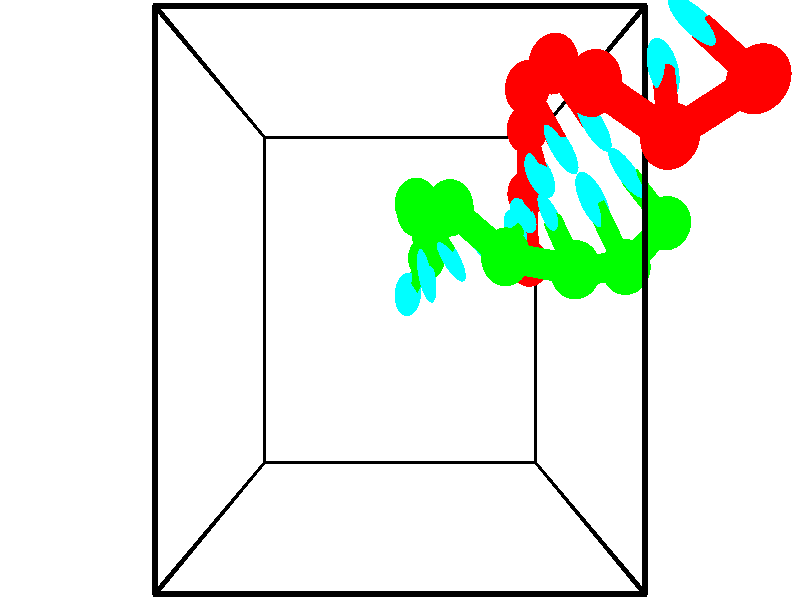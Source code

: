 // switches for output
#declare DRAW_BASES = 1; // possible values are 0, 1; only relevant for DNA ribbons
#declare DRAW_BASES_TYPE = 3; // possible values are 1, 2, 3; only relevant for DNA ribbons
#declare DRAW_FOG = 0; // set to 1 to enable fog

#include "colors.inc"

#include "transforms.inc"
background { rgb <1, 1, 1>}

#default {
   normal{
       ripples 0.25
       frequency 0.20
       turbulence 0.2
       lambda 5
   }
	finish {
		phong 0.1
		phong_size 40.
	}
}

// original window dimensions: 1024x640


// camera settings

camera {
	sky <-0, 1, 0>
	up <-0, 1, 0>
	right 1.6 * <1, 0, 0>
	location <2.5, 2.5, 11.1562>
	look_at <2.5, 2.5, 2.5>
	direction <0, 0, -8.6562>
	angle 67.0682
}


# declare cpy_camera_pos = <2.5, 2.5, 11.1562>;
# if (DRAW_FOG = 1)
fog {
	fog_type 2
	up vnormalize(cpy_camera_pos)
	color rgbt<1,1,1,0.3>
	distance 1e-5
	fog_alt 3e-3
	fog_offset 4
}
# end


// LIGHTS

# declare lum = 6;
global_settings {
	ambient_light rgb lum * <0.05, 0.05, 0.05>
	max_trace_level 15
}# declare cpy_direct_light_amount = 0.25;
light_source
{	1000 * <-1, -1, 1>,
	rgb lum * cpy_direct_light_amount
	parallel
}

light_source
{	1000 * <1, 1, -1>,
	rgb lum * cpy_direct_light_amount
	parallel
}

// strand 0

// nucleotide -1

// particle -1
sphere {
	<5.661334, 4.124754, 5.823730> 0.250000
	pigment { color rgbt <1,0,0,0> }
	no_shadow
}
cylinder {
	<5.394310, 4.405928, 5.725548>,  <5.234096, 4.574632, 5.666639>, 0.100000
	pigment { color rgbt <1,0,0,0> }
	no_shadow
}
cylinder {
	<5.394310, 4.405928, 5.725548>,  <5.661334, 4.124754, 5.823730>, 0.100000
	pigment { color rgbt <1,0,0,0> }
	no_shadow
}

// particle -1
sphere {
	<5.394310, 4.405928, 5.725548> 0.100000
	pigment { color rgbt <1,0,0,0> }
	no_shadow
}
sphere {
	0, 1
	scale<0.080000,0.200000,0.300000>
	matrix <-0.382563, -0.606647, -0.696868,
		-0.638758, -0.371297, 0.673889,
		-0.667558, 0.702935, -0.245456,
		5.194042, 4.616808, 5.651912>
	pigment { color rgbt <0,1,1,0> }
	no_shadow
}
cylinder {
	<4.959016, 3.742498, 5.652768>,  <5.661334, 4.124754, 5.823730>, 0.130000
	pigment { color rgbt <1,0,0,0> }
	no_shadow
}

// nucleotide -1

// particle -1
sphere {
	<4.959016, 3.742498, 5.652768> 0.250000
	pigment { color rgbt <1,0,0,0> }
	no_shadow
}
cylinder {
	<5.002594, 4.097990, 5.474649>,  <5.028741, 4.311285, 5.367778>, 0.100000
	pigment { color rgbt <1,0,0,0> }
	no_shadow
}
cylinder {
	<5.002594, 4.097990, 5.474649>,  <4.959016, 3.742498, 5.652768>, 0.100000
	pigment { color rgbt <1,0,0,0> }
	no_shadow
}

// particle -1
sphere {
	<5.002594, 4.097990, 5.474649> 0.100000
	pigment { color rgbt <1,0,0,0> }
	no_shadow
}
sphere {
	0, 1
	scale<0.080000,0.200000,0.300000>
	matrix <-0.464945, -0.350383, -0.813055,
		-0.878611, 0.295617, 0.375038,
		0.108946, 0.888731, -0.445296,
		5.035278, 4.364609, 5.341061>
	pigment { color rgbt <0,1,1,0> }
	no_shadow
}
cylinder {
	<4.283586, 4.168186, 5.580452>,  <4.959016, 3.742498, 5.652768>, 0.130000
	pigment { color rgbt <1,0,0,0> }
	no_shadow
}

// nucleotide -1

// particle -1
sphere {
	<4.283586, 4.168186, 5.580452> 0.250000
	pigment { color rgbt <1,0,0,0> }
	no_shadow
}
cylinder {
	<4.554815, 4.169493, 5.286457>,  <4.717553, 4.170277, 5.110060>, 0.100000
	pigment { color rgbt <1,0,0,0> }
	no_shadow
}
cylinder {
	<4.554815, 4.169493, 5.286457>,  <4.283586, 4.168186, 5.580452>, 0.100000
	pigment { color rgbt <1,0,0,0> }
	no_shadow
}

// particle -1
sphere {
	<4.554815, 4.169493, 5.286457> 0.100000
	pigment { color rgbt <1,0,0,0> }
	no_shadow
}
sphere {
	0, 1
	scale<0.080000,0.200000,0.300000>
	matrix <-0.676797, -0.387210, -0.626110,
		-0.286640, 0.921986, -0.260346,
		0.678073, 0.003266, -0.734987,
		4.758237, 4.170473, 5.065961>
	pigment { color rgbt <0,1,1,0> }
	no_shadow
}
cylinder {
	<4.064967, 4.510106, 4.987272>,  <4.283586, 4.168186, 5.580452>, 0.130000
	pigment { color rgbt <1,0,0,0> }
	no_shadow
}

// nucleotide -1

// particle -1
sphere {
	<4.064967, 4.510106, 4.987272> 0.250000
	pigment { color rgbt <1,0,0,0> }
	no_shadow
}
cylinder {
	<4.340084, 4.244917, 4.869013>,  <4.505154, 4.085803, 4.798057>, 0.100000
	pigment { color rgbt <1,0,0,0> }
	no_shadow
}
cylinder {
	<4.340084, 4.244917, 4.869013>,  <4.064967, 4.510106, 4.987272>, 0.100000
	pigment { color rgbt <1,0,0,0> }
	no_shadow
}

// particle -1
sphere {
	<4.340084, 4.244917, 4.869013> 0.100000
	pigment { color rgbt <1,0,0,0> }
	no_shadow
}
sphere {
	0, 1
	scale<0.080000,0.200000,0.300000>
	matrix <-0.667044, -0.416567, -0.617676,
		0.286346, 0.622044, -0.728744,
		0.687792, -0.662974, -0.295648,
		4.546422, 4.046025, 4.780318>
	pigment { color rgbt <0,1,1,0> }
	no_shadow
}
cylinder {
	<3.943875, 4.507189, 4.308662>,  <4.064967, 4.510106, 4.987272>, 0.130000
	pigment { color rgbt <1,0,0,0> }
	no_shadow
}

// nucleotide -1

// particle -1
sphere {
	<3.943875, 4.507189, 4.308662> 0.250000
	pigment { color rgbt <1,0,0,0> }
	no_shadow
}
cylinder {
	<4.142620, 4.168341, 4.384045>,  <4.261867, 3.965032, 4.429274>, 0.100000
	pigment { color rgbt <1,0,0,0> }
	no_shadow
}
cylinder {
	<4.142620, 4.168341, 4.384045>,  <3.943875, 4.507189, 4.308662>, 0.100000
	pigment { color rgbt <1,0,0,0> }
	no_shadow
}

// particle -1
sphere {
	<4.142620, 4.168341, 4.384045> 0.100000
	pigment { color rgbt <1,0,0,0> }
	no_shadow
}
sphere {
	0, 1
	scale<0.080000,0.200000,0.300000>
	matrix <-0.603633, -0.493373, -0.626267,
		0.623502, 0.197410, -0.756488,
		0.496862, -0.847120, 0.188456,
		4.291678, 3.914205, 4.440581>
	pigment { color rgbt <0,1,1,0> }
	no_shadow
}
cylinder {
	<4.069302, 4.258358, 3.723560>,  <3.943875, 4.507189, 4.308662>, 0.130000
	pigment { color rgbt <1,0,0,0> }
	no_shadow
}

// nucleotide -1

// particle -1
sphere {
	<4.069302, 4.258358, 3.723560> 0.250000
	pigment { color rgbt <1,0,0,0> }
	no_shadow
}
cylinder {
	<4.098454, 3.945150, 3.970646>,  <4.115945, 3.757226, 4.118897>, 0.100000
	pigment { color rgbt <1,0,0,0> }
	no_shadow
}
cylinder {
	<4.098454, 3.945150, 3.970646>,  <4.069302, 4.258358, 3.723560>, 0.100000
	pigment { color rgbt <1,0,0,0> }
	no_shadow
}

// particle -1
sphere {
	<4.098454, 3.945150, 3.970646> 0.100000
	pigment { color rgbt <1,0,0,0> }
	no_shadow
}
sphere {
	0, 1
	scale<0.080000,0.200000,0.300000>
	matrix <-0.455676, -0.577079, -0.677746,
		0.887157, -0.232084, -0.398860,
		0.072880, -0.783018, 0.617715,
		4.120317, 3.710245, 4.155961>
	pigment { color rgbt <0,1,1,0> }
	no_shadow
}
cylinder {
	<4.153383, 3.660264, 3.294312>,  <4.069302, 4.258358, 3.723560>, 0.130000
	pigment { color rgbt <1,0,0,0> }
	no_shadow
}

// nucleotide -1

// particle -1
sphere {
	<4.153383, 3.660264, 3.294312> 0.250000
	pigment { color rgbt <1,0,0,0> }
	no_shadow
}
cylinder {
	<4.056305, 3.481997, 3.638981>,  <3.998058, 3.375036, 3.845782>, 0.100000
	pigment { color rgbt <1,0,0,0> }
	no_shadow
}
cylinder {
	<4.056305, 3.481997, 3.638981>,  <4.153383, 3.660264, 3.294312>, 0.100000
	pigment { color rgbt <1,0,0,0> }
	no_shadow
}

// particle -1
sphere {
	<4.056305, 3.481997, 3.638981> 0.100000
	pigment { color rgbt <1,0,0,0> }
	no_shadow
}
sphere {
	0, 1
	scale<0.080000,0.200000,0.300000>
	matrix <-0.601628, -0.627640, -0.494077,
		0.761014, -0.638317, -0.115801,
		-0.242696, -0.445668, 0.861672,
		3.983496, 3.348296, 3.897482>
	pigment { color rgbt <0,1,1,0> }
	no_shadow
}
cylinder {
	<4.202891, 2.894794, 3.203932>,  <4.153383, 3.660264, 3.294312>, 0.130000
	pigment { color rgbt <1,0,0,0> }
	no_shadow
}

// nucleotide -1

// particle -1
sphere {
	<4.202891, 2.894794, 3.203932> 0.250000
	pigment { color rgbt <1,0,0,0> }
	no_shadow
}
cylinder {
	<3.955332, 2.936991, 3.515274>,  <3.806796, 2.962309, 3.702079>, 0.100000
	pigment { color rgbt <1,0,0,0> }
	no_shadow
}
cylinder {
	<3.955332, 2.936991, 3.515274>,  <4.202891, 2.894794, 3.203932>, 0.100000
	pigment { color rgbt <1,0,0,0> }
	no_shadow
}

// particle -1
sphere {
	<3.955332, 2.936991, 3.515274> 0.100000
	pigment { color rgbt <1,0,0,0> }
	no_shadow
}
sphere {
	0, 1
	scale<0.080000,0.200000,0.300000>
	matrix <-0.683234, -0.561168, -0.467207,
		0.387501, -0.820952, 0.419382,
		-0.618898, 0.105493, 0.778355,
		3.769662, 2.968638, 3.748780>
	pigment { color rgbt <0,1,1,0> }
	no_shadow
}
// strand 1

// nucleotide -1

// particle -1
sphere {
	<2.859294, 2.972300, 2.947925> 0.250000
	pigment { color rgbt <0,1,0,0> }
	no_shadow
}
cylinder {
	<2.712978, 2.738873, 3.237930>,  <2.625189, 2.598816, 3.411933>, 0.100000
	pigment { color rgbt <0,1,0,0> }
	no_shadow
}
cylinder {
	<2.712978, 2.738873, 3.237930>,  <2.859294, 2.972300, 2.947925>, 0.100000
	pigment { color rgbt <0,1,0,0> }
	no_shadow
}

// particle -1
sphere {
	<2.712978, 2.738873, 3.237930> 0.100000
	pigment { color rgbt <0,1,0,0> }
	no_shadow
}
sphere {
	0, 1
	scale<0.080000,0.200000,0.300000>
	matrix <0.726892, 0.307358, 0.614133,
		-0.581228, 0.751650, 0.311764,
		-0.365790, -0.583570, 0.725013,
		2.603241, 2.563802, 3.455434>
	pigment { color rgbt <0,1,1,0> }
	no_shadow
}
cylinder {
	<2.713204, 3.417485, 3.510189>,  <2.859294, 2.972300, 2.947925>, 0.130000
	pigment { color rgbt <0,1,0,0> }
	no_shadow
}

// nucleotide -1

// particle -1
sphere {
	<2.713204, 3.417485, 3.510189> 0.250000
	pigment { color rgbt <0,1,0,0> }
	no_shadow
}
cylinder {
	<2.780060, 3.040885, 3.627246>,  <2.820173, 2.814925, 3.697480>, 0.100000
	pigment { color rgbt <0,1,0,0> }
	no_shadow
}
cylinder {
	<2.780060, 3.040885, 3.627246>,  <2.713204, 3.417485, 3.510189>, 0.100000
	pigment { color rgbt <0,1,0,0> }
	no_shadow
}

// particle -1
sphere {
	<2.780060, 3.040885, 3.627246> 0.100000
	pigment { color rgbt <0,1,0,0> }
	no_shadow
}
sphere {
	0, 1
	scale<0.080000,0.200000,0.300000>
	matrix <0.885252, 0.273978, 0.375852,
		-0.434043, 0.196242, 0.879258,
		0.167140, -0.941501, 0.292642,
		2.830202, 2.758435, 3.715039>
	pigment { color rgbt <0,1,1,0> }
	no_shadow
}
cylinder {
	<2.688363, 3.425961, 4.176051>,  <2.713204, 3.417485, 3.510189>, 0.130000
	pigment { color rgbt <0,1,0,0> }
	no_shadow
}

// nucleotide -1

// particle -1
sphere {
	<2.688363, 3.425961, 4.176051> 0.250000
	pigment { color rgbt <0,1,0,0> }
	no_shadow
}
cylinder {
	<2.927605, 3.139466, 4.032232>,  <3.071150, 2.967569, 3.945941>, 0.100000
	pigment { color rgbt <0,1,0,0> }
	no_shadow
}
cylinder {
	<2.927605, 3.139466, 4.032232>,  <2.688363, 3.425961, 4.176051>, 0.100000
	pigment { color rgbt <0,1,0,0> }
	no_shadow
}

// particle -1
sphere {
	<2.927605, 3.139466, 4.032232> 0.100000
	pigment { color rgbt <0,1,0,0> }
	no_shadow
}
sphere {
	0, 1
	scale<0.080000,0.200000,0.300000>
	matrix <0.793082, 0.464433, 0.394111,
		-0.115292, -0.520869, 0.845815,
		0.598105, -0.716238, -0.359547,
		3.107036, 2.924595, 3.924368>
	pigment { color rgbt <0,1,1,0> }
	no_shadow
}
cylinder {
	<3.023542, 3.308144, 4.798225>,  <2.688363, 3.425961, 4.176051>, 0.130000
	pigment { color rgbt <0,1,0,0> }
	no_shadow
}

// nucleotide -1

// particle -1
sphere {
	<3.023542, 3.308144, 4.798225> 0.250000
	pigment { color rgbt <0,1,0,0> }
	no_shadow
}
cylinder {
	<3.243877, 3.183268, 4.488615>,  <3.376079, 3.108342, 4.302849>, 0.100000
	pigment { color rgbt <0,1,0,0> }
	no_shadow
}
cylinder {
	<3.243877, 3.183268, 4.488615>,  <3.023542, 3.308144, 4.798225>, 0.100000
	pigment { color rgbt <0,1,0,0> }
	no_shadow
}

// particle -1
sphere {
	<3.243877, 3.183268, 4.488615> 0.100000
	pigment { color rgbt <0,1,0,0> }
	no_shadow
}
sphere {
	0, 1
	scale<0.080000,0.200000,0.300000>
	matrix <0.817584, 0.388220, 0.425256,
		0.167730, -0.867077, 0.469089,
		0.550839, -0.312191, -0.774024,
		3.409129, 3.089610, 4.256408>
	pigment { color rgbt <0,1,1,0> }
	no_shadow
}
cylinder {
	<3.579367, 2.866688, 4.989249>,  <3.023542, 3.308144, 4.798225>, 0.130000
	pigment { color rgbt <0,1,0,0> }
	no_shadow
}

// nucleotide -1

// particle -1
sphere {
	<3.579367, 2.866688, 4.989249> 0.250000
	pigment { color rgbt <0,1,0,0> }
	no_shadow
}
cylinder {
	<3.702682, 3.027781, 4.644514>,  <3.776672, 3.124436, 4.437673>, 0.100000
	pigment { color rgbt <0,1,0,0> }
	no_shadow
}
cylinder {
	<3.702682, 3.027781, 4.644514>,  <3.579367, 2.866688, 4.989249>, 0.100000
	pigment { color rgbt <0,1,0,0> }
	no_shadow
}

// particle -1
sphere {
	<3.702682, 3.027781, 4.644514> 0.100000
	pigment { color rgbt <0,1,0,0> }
	no_shadow
}
sphere {
	0, 1
	scale<0.080000,0.200000,0.300000>
	matrix <0.774516, 0.419762, 0.473206,
		0.552343, -0.813392, -0.182515,
		0.308289, 0.402732, -0.861838,
		3.795169, 3.148600, 4.385962>
	pigment { color rgbt <0,1,1,0> }
	no_shadow
}
cylinder {
	<4.277303, 2.755064, 5.032563>,  <3.579367, 2.866688, 4.989249>, 0.130000
	pigment { color rgbt <0,1,0,0> }
	no_shadow
}

// nucleotide -1

// particle -1
sphere {
	<4.277303, 2.755064, 5.032563> 0.250000
	pigment { color rgbt <0,1,0,0> }
	no_shadow
}
cylinder {
	<4.207455, 3.037957, 4.758533>,  <4.165546, 3.207693, 4.594114>, 0.100000
	pigment { color rgbt <0,1,0,0> }
	no_shadow
}
cylinder {
	<4.207455, 3.037957, 4.758533>,  <4.277303, 2.755064, 5.032563>, 0.100000
	pigment { color rgbt <0,1,0,0> }
	no_shadow
}

// particle -1
sphere {
	<4.207455, 3.037957, 4.758533> 0.100000
	pigment { color rgbt <0,1,0,0> }
	no_shadow
}
sphere {
	0, 1
	scale<0.080000,0.200000,0.300000>
	matrix <0.778332, 0.525295, 0.343895,
		0.603081, -0.473165, -0.642190,
		-0.174620, 0.707234, -0.685075,
		4.155069, 3.250127, 4.553010>
	pigment { color rgbt <0,1,1,0> }
	no_shadow
}
cylinder {
	<4.929322, 2.794945, 4.654700>,  <4.277303, 2.755064, 5.032563>, 0.130000
	pigment { color rgbt <0,1,0,0> }
	no_shadow
}

// nucleotide -1

// particle -1
sphere {
	<4.929322, 2.794945, 4.654700> 0.250000
	pigment { color rgbt <0,1,0,0> }
	no_shadow
}
cylinder {
	<4.750961, 3.146527, 4.587046>,  <4.643945, 3.357477, 4.546453>, 0.100000
	pigment { color rgbt <0,1,0,0> }
	no_shadow
}
cylinder {
	<4.750961, 3.146527, 4.587046>,  <4.929322, 2.794945, 4.654700>, 0.100000
	pigment { color rgbt <0,1,0,0> }
	no_shadow
}

// particle -1
sphere {
	<4.750961, 3.146527, 4.587046> 0.100000
	pigment { color rgbt <0,1,0,0> }
	no_shadow
}
sphere {
	0, 1
	scale<0.080000,0.200000,0.300000>
	matrix <0.504955, 0.403042, 0.763267,
		0.739048, 0.254936, -0.623551,
		-0.445902, 0.878956, -0.169136,
		4.617191, 3.410214, 4.536305>
	pigment { color rgbt <0,1,1,0> }
	no_shadow
}
cylinder {
	<5.463768, 3.211348, 4.437274>,  <4.929322, 2.794945, 4.654700>, 0.130000
	pigment { color rgbt <0,1,0,0> }
	no_shadow
}

// nucleotide -1

// particle -1
sphere {
	<5.463768, 3.211348, 4.437274> 0.250000
	pigment { color rgbt <0,1,0,0> }
	no_shadow
}
cylinder {
	<5.170773, 3.459185, 4.550103>,  <4.994975, 3.607887, 4.617801>, 0.100000
	pigment { color rgbt <0,1,0,0> }
	no_shadow
}
cylinder {
	<5.170773, 3.459185, 4.550103>,  <5.463768, 3.211348, 4.437274>, 0.100000
	pigment { color rgbt <0,1,0,0> }
	no_shadow
}

// particle -1
sphere {
	<5.170773, 3.459185, 4.550103> 0.100000
	pigment { color rgbt <0,1,0,0> }
	no_shadow
}
sphere {
	0, 1
	scale<0.080000,0.200000,0.300000>
	matrix <0.654212, 0.526019, 0.543425,
		0.188326, 0.582588, -0.790648,
		-0.732489, 0.619592, 0.282073,
		4.951026, 3.645062, 4.634725>
	pigment { color rgbt <0,1,1,0> }
	no_shadow
}
// box output
cylinder {
	<0.000000, 0.000000, 0.000000>,  <5.000000, 0.000000, 0.000000>, 0.025000
	pigment { color rgbt <0,0,0,0> }
	no_shadow
}
cylinder {
	<0.000000, 0.000000, 0.000000>,  <0.000000, 5.000000, 0.000000>, 0.025000
	pigment { color rgbt <0,0,0,0> }
	no_shadow
}
cylinder {
	<0.000000, 0.000000, 0.000000>,  <0.000000, 0.000000, 5.000000>, 0.025000
	pigment { color rgbt <0,0,0,0> }
	no_shadow
}
cylinder {
	<5.000000, 5.000000, 5.000000>,  <0.000000, 5.000000, 5.000000>, 0.025000
	pigment { color rgbt <0,0,0,0> }
	no_shadow
}
cylinder {
	<5.000000, 5.000000, 5.000000>,  <5.000000, 0.000000, 5.000000>, 0.025000
	pigment { color rgbt <0,0,0,0> }
	no_shadow
}
cylinder {
	<5.000000, 5.000000, 5.000000>,  <5.000000, 5.000000, 0.000000>, 0.025000
	pigment { color rgbt <0,0,0,0> }
	no_shadow
}
cylinder {
	<0.000000, 0.000000, 5.000000>,  <0.000000, 5.000000, 5.000000>, 0.025000
	pigment { color rgbt <0,0,0,0> }
	no_shadow
}
cylinder {
	<0.000000, 0.000000, 5.000000>,  <5.000000, 0.000000, 5.000000>, 0.025000
	pigment { color rgbt <0,0,0,0> }
	no_shadow
}
cylinder {
	<5.000000, 5.000000, 0.000000>,  <0.000000, 5.000000, 0.000000>, 0.025000
	pigment { color rgbt <0,0,0,0> }
	no_shadow
}
cylinder {
	<5.000000, 5.000000, 0.000000>,  <5.000000, 0.000000, 0.000000>, 0.025000
	pigment { color rgbt <0,0,0,0> }
	no_shadow
}
cylinder {
	<5.000000, 0.000000, 5.000000>,  <5.000000, 0.000000, 0.000000>, 0.025000
	pigment { color rgbt <0,0,0,0> }
	no_shadow
}
cylinder {
	<0.000000, 5.000000, 0.000000>,  <0.000000, 5.000000, 5.000000>, 0.025000
	pigment { color rgbt <0,0,0,0> }
	no_shadow
}
// end of box output
